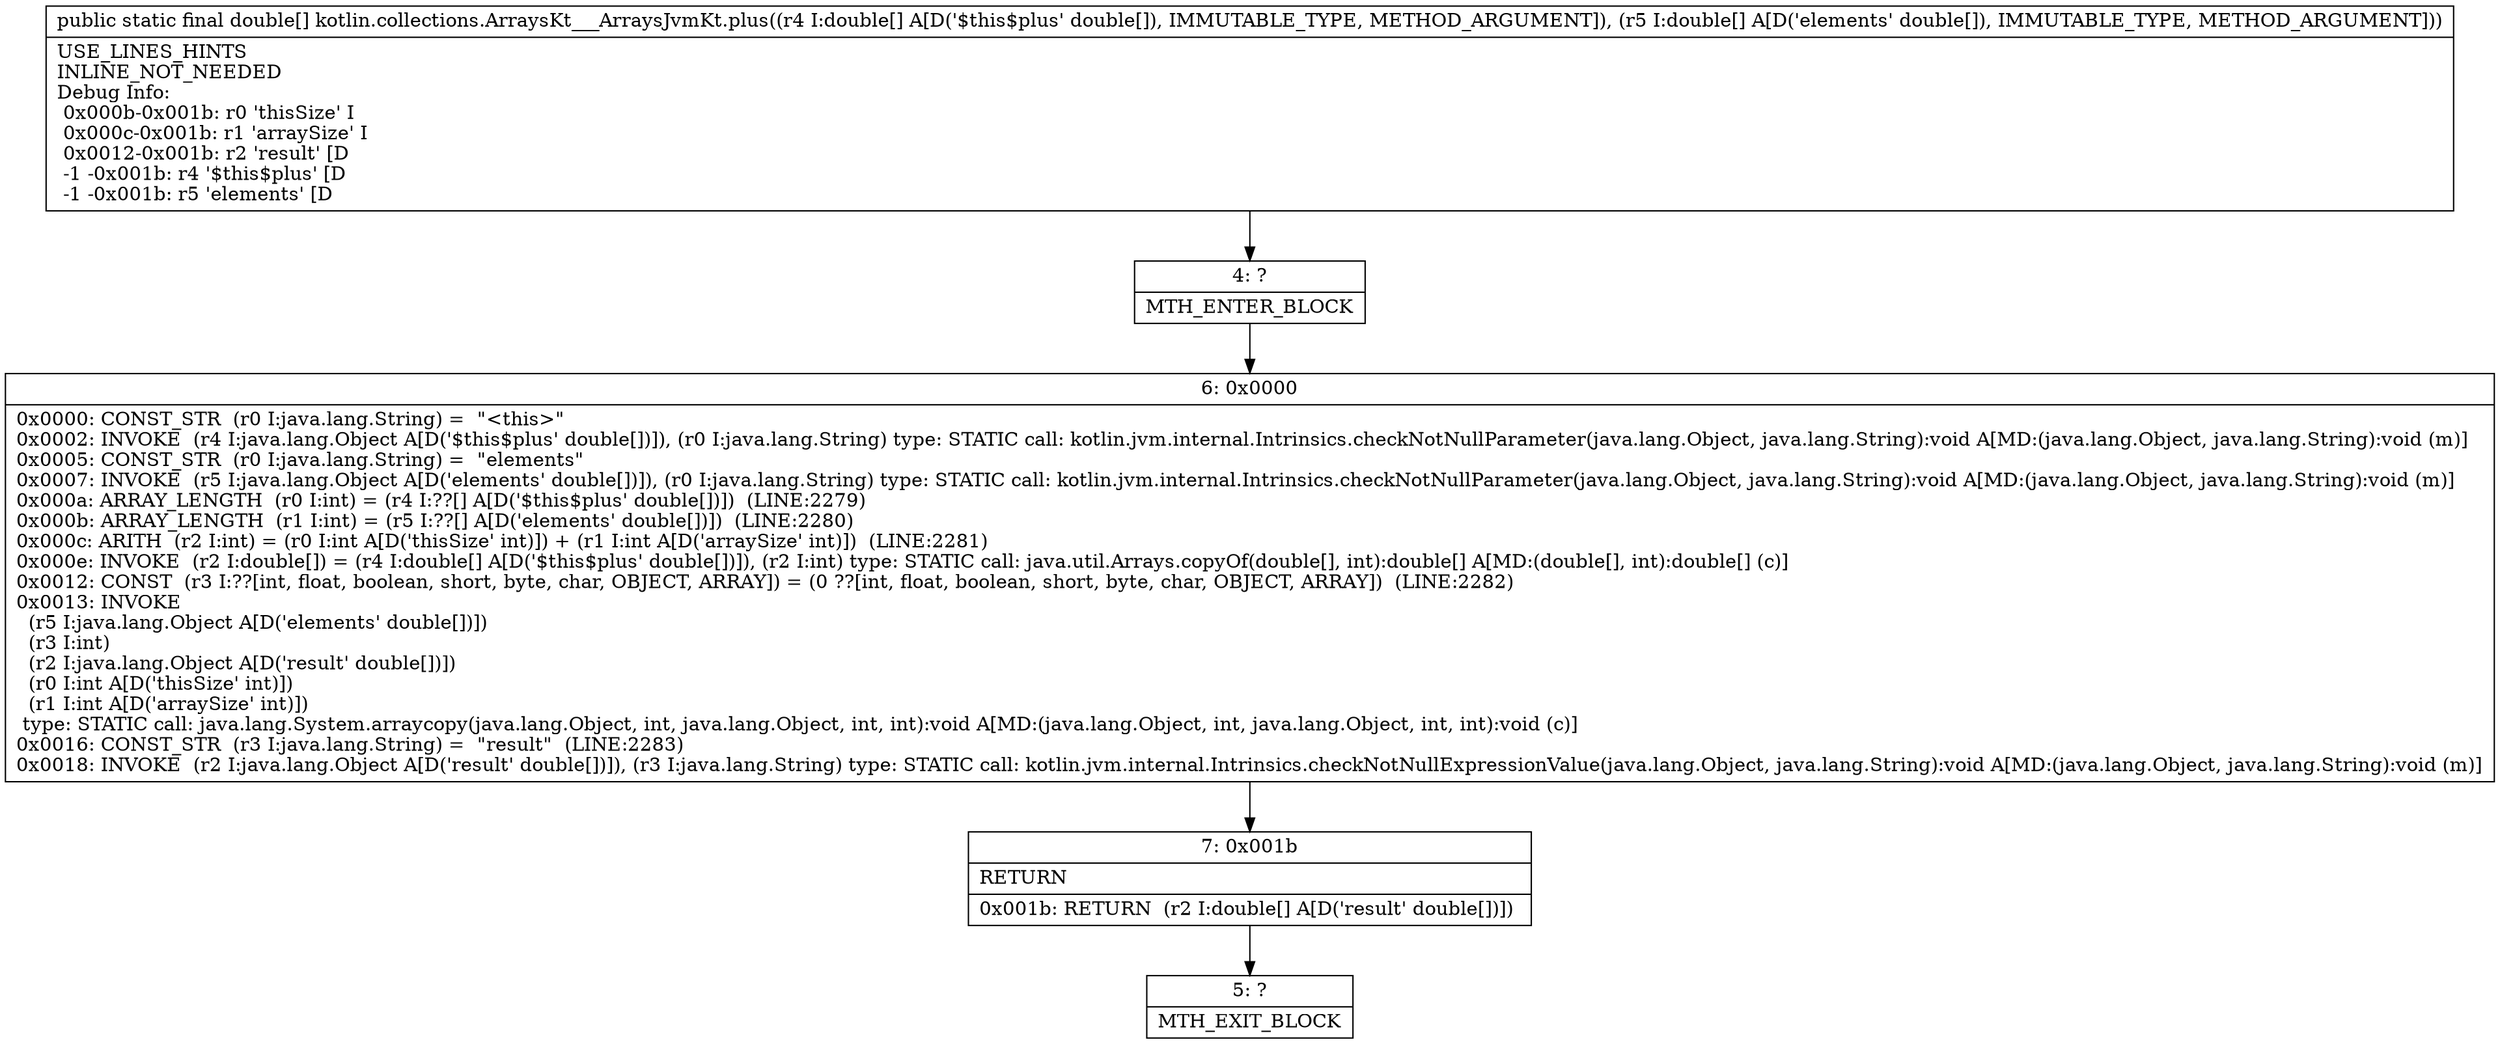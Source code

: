 digraph "CFG forkotlin.collections.ArraysKt___ArraysJvmKt.plus([D[D)[D" {
Node_4 [shape=record,label="{4\:\ ?|MTH_ENTER_BLOCK\l}"];
Node_6 [shape=record,label="{6\:\ 0x0000|0x0000: CONST_STR  (r0 I:java.lang.String) =  \"\<this\>\" \l0x0002: INVOKE  (r4 I:java.lang.Object A[D('$this$plus' double[])]), (r0 I:java.lang.String) type: STATIC call: kotlin.jvm.internal.Intrinsics.checkNotNullParameter(java.lang.Object, java.lang.String):void A[MD:(java.lang.Object, java.lang.String):void (m)]\l0x0005: CONST_STR  (r0 I:java.lang.String) =  \"elements\" \l0x0007: INVOKE  (r5 I:java.lang.Object A[D('elements' double[])]), (r0 I:java.lang.String) type: STATIC call: kotlin.jvm.internal.Intrinsics.checkNotNullParameter(java.lang.Object, java.lang.String):void A[MD:(java.lang.Object, java.lang.String):void (m)]\l0x000a: ARRAY_LENGTH  (r0 I:int) = (r4 I:??[] A[D('$this$plus' double[])])  (LINE:2279)\l0x000b: ARRAY_LENGTH  (r1 I:int) = (r5 I:??[] A[D('elements' double[])])  (LINE:2280)\l0x000c: ARITH  (r2 I:int) = (r0 I:int A[D('thisSize' int)]) + (r1 I:int A[D('arraySize' int)])  (LINE:2281)\l0x000e: INVOKE  (r2 I:double[]) = (r4 I:double[] A[D('$this$plus' double[])]), (r2 I:int) type: STATIC call: java.util.Arrays.copyOf(double[], int):double[] A[MD:(double[], int):double[] (c)]\l0x0012: CONST  (r3 I:??[int, float, boolean, short, byte, char, OBJECT, ARRAY]) = (0 ??[int, float, boolean, short, byte, char, OBJECT, ARRAY])  (LINE:2282)\l0x0013: INVOKE  \l  (r5 I:java.lang.Object A[D('elements' double[])])\l  (r3 I:int)\l  (r2 I:java.lang.Object A[D('result' double[])])\l  (r0 I:int A[D('thisSize' int)])\l  (r1 I:int A[D('arraySize' int)])\l type: STATIC call: java.lang.System.arraycopy(java.lang.Object, int, java.lang.Object, int, int):void A[MD:(java.lang.Object, int, java.lang.Object, int, int):void (c)]\l0x0016: CONST_STR  (r3 I:java.lang.String) =  \"result\"  (LINE:2283)\l0x0018: INVOKE  (r2 I:java.lang.Object A[D('result' double[])]), (r3 I:java.lang.String) type: STATIC call: kotlin.jvm.internal.Intrinsics.checkNotNullExpressionValue(java.lang.Object, java.lang.String):void A[MD:(java.lang.Object, java.lang.String):void (m)]\l}"];
Node_7 [shape=record,label="{7\:\ 0x001b|RETURN\l|0x001b: RETURN  (r2 I:double[] A[D('result' double[])]) \l}"];
Node_5 [shape=record,label="{5\:\ ?|MTH_EXIT_BLOCK\l}"];
MethodNode[shape=record,label="{public static final double[] kotlin.collections.ArraysKt___ArraysJvmKt.plus((r4 I:double[] A[D('$this$plus' double[]), IMMUTABLE_TYPE, METHOD_ARGUMENT]), (r5 I:double[] A[D('elements' double[]), IMMUTABLE_TYPE, METHOD_ARGUMENT]))  | USE_LINES_HINTS\lINLINE_NOT_NEEDED\lDebug Info:\l  0x000b\-0x001b: r0 'thisSize' I\l  0x000c\-0x001b: r1 'arraySize' I\l  0x0012\-0x001b: r2 'result' [D\l  \-1 \-0x001b: r4 '$this$plus' [D\l  \-1 \-0x001b: r5 'elements' [D\l}"];
MethodNode -> Node_4;Node_4 -> Node_6;
Node_6 -> Node_7;
Node_7 -> Node_5;
}

